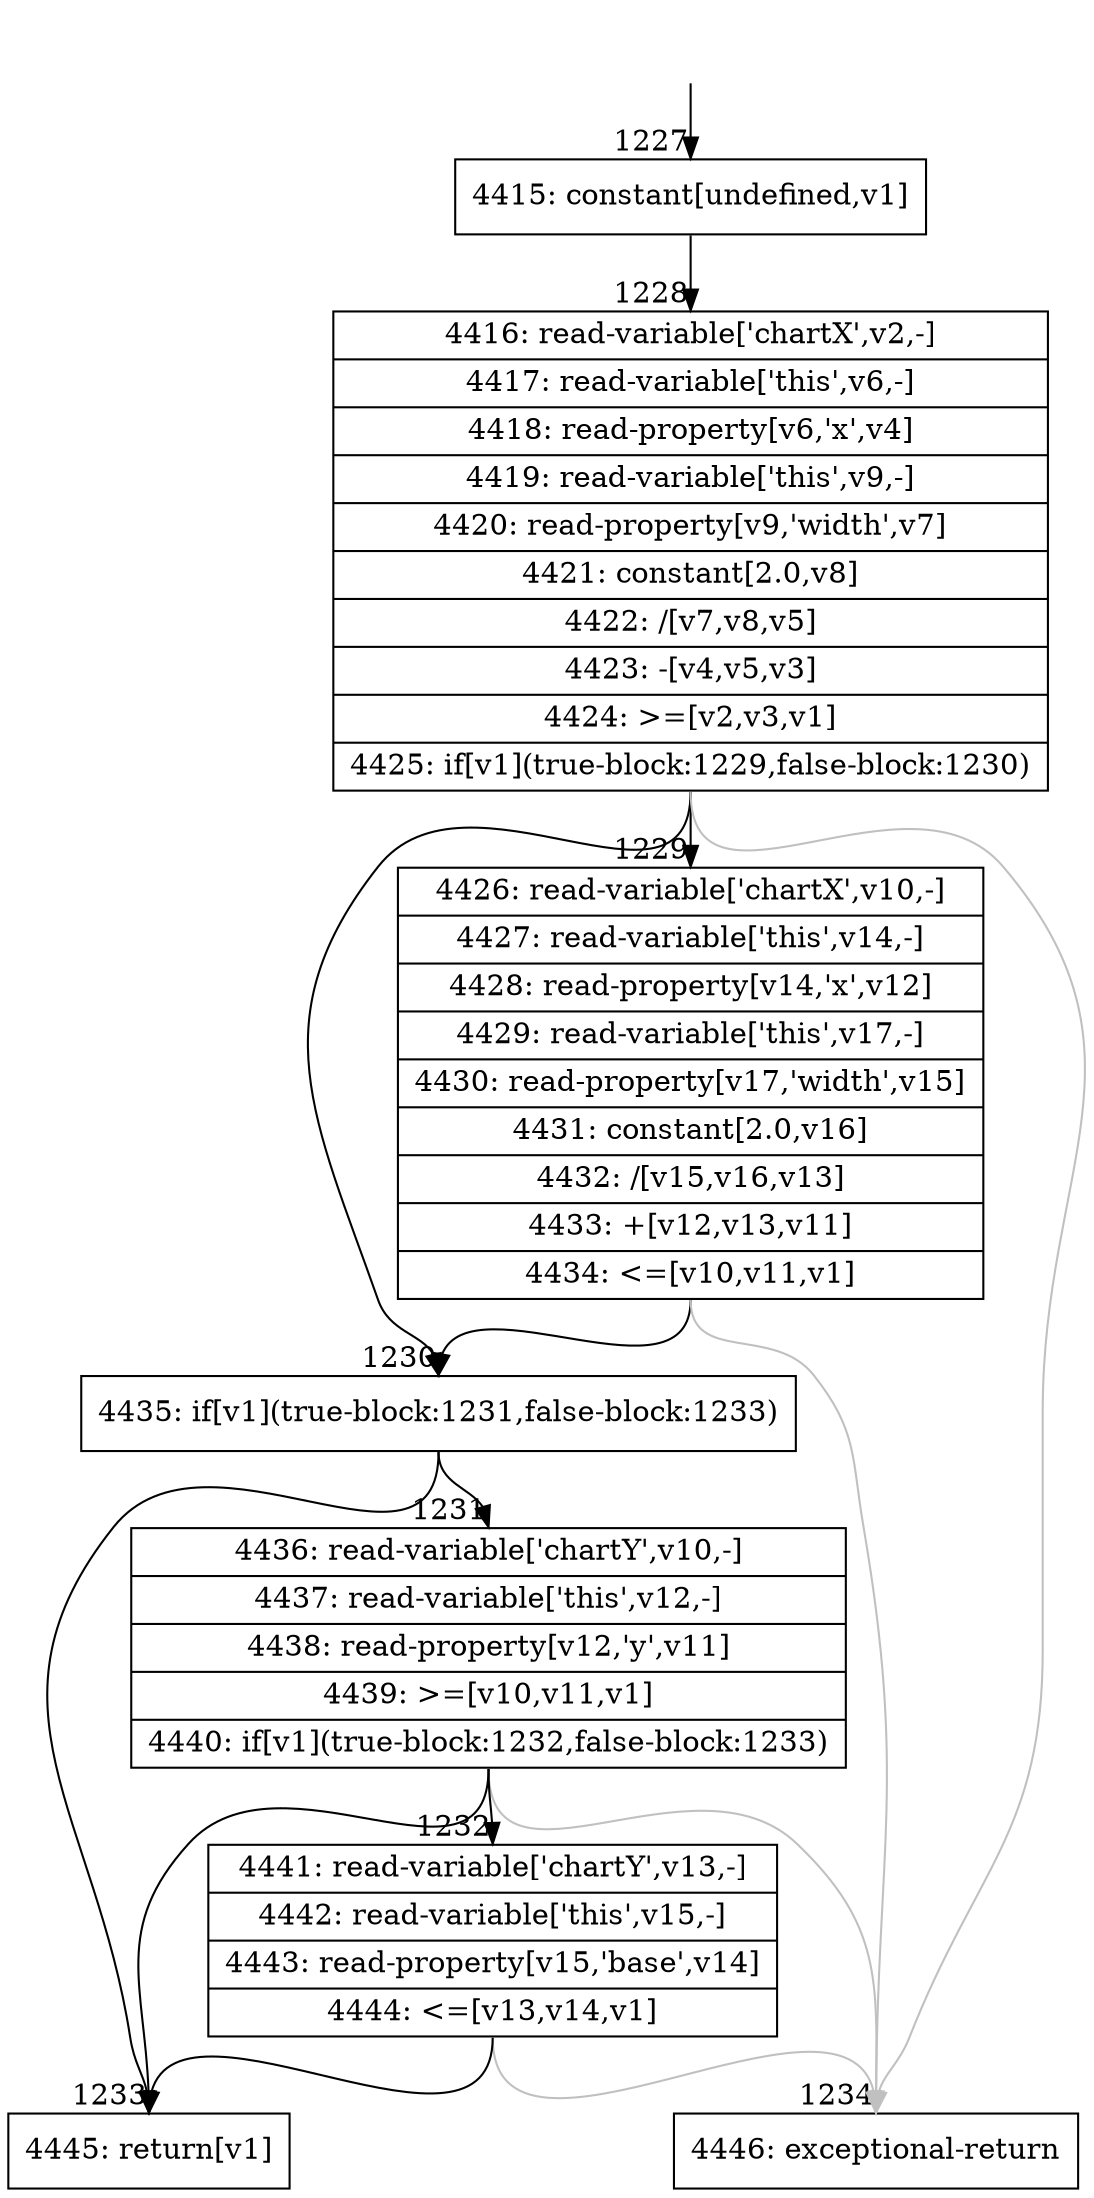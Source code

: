 digraph {
rankdir="TD"
BB_entry130[shape=none,label=""];
BB_entry130 -> BB1227 [tailport=s, headport=n, headlabel="    1227"]
BB1227 [shape=record label="{4415: constant[undefined,v1]}" ] 
BB1227 -> BB1228 [tailport=s, headport=n, headlabel="      1228"]
BB1228 [shape=record label="{4416: read-variable['chartX',v2,-]|4417: read-variable['this',v6,-]|4418: read-property[v6,'x',v4]|4419: read-variable['this',v9,-]|4420: read-property[v9,'width',v7]|4421: constant[2.0,v8]|4422: /[v7,v8,v5]|4423: -[v4,v5,v3]|4424: \>=[v2,v3,v1]|4425: if[v1](true-block:1229,false-block:1230)}" ] 
BB1228 -> BB1230 [tailport=s, headport=n, headlabel="      1230"]
BB1228 -> BB1229 [tailport=s, headport=n, headlabel="      1229"]
BB1228 -> BB1234 [tailport=s, headport=n, color=gray, headlabel="      1234"]
BB1229 [shape=record label="{4426: read-variable['chartX',v10,-]|4427: read-variable['this',v14,-]|4428: read-property[v14,'x',v12]|4429: read-variable['this',v17,-]|4430: read-property[v17,'width',v15]|4431: constant[2.0,v16]|4432: /[v15,v16,v13]|4433: +[v12,v13,v11]|4434: \<=[v10,v11,v1]}" ] 
BB1229 -> BB1230 [tailport=s, headport=n]
BB1229 -> BB1234 [tailport=s, headport=n, color=gray]
BB1230 [shape=record label="{4435: if[v1](true-block:1231,false-block:1233)}" ] 
BB1230 -> BB1233 [tailport=s, headport=n, headlabel="      1233"]
BB1230 -> BB1231 [tailport=s, headport=n, headlabel="      1231"]
BB1231 [shape=record label="{4436: read-variable['chartY',v10,-]|4437: read-variable['this',v12,-]|4438: read-property[v12,'y',v11]|4439: \>=[v10,v11,v1]|4440: if[v1](true-block:1232,false-block:1233)}" ] 
BB1231 -> BB1233 [tailport=s, headport=n]
BB1231 -> BB1232 [tailport=s, headport=n, headlabel="      1232"]
BB1231 -> BB1234 [tailport=s, headport=n, color=gray]
BB1232 [shape=record label="{4441: read-variable['chartY',v13,-]|4442: read-variable['this',v15,-]|4443: read-property[v15,'base',v14]|4444: \<=[v13,v14,v1]}" ] 
BB1232 -> BB1233 [tailport=s, headport=n]
BB1232 -> BB1234 [tailport=s, headport=n, color=gray]
BB1233 [shape=record label="{4445: return[v1]}" ] 
BB1234 [shape=record label="{4446: exceptional-return}" ] 
//#$~ 1282
}
